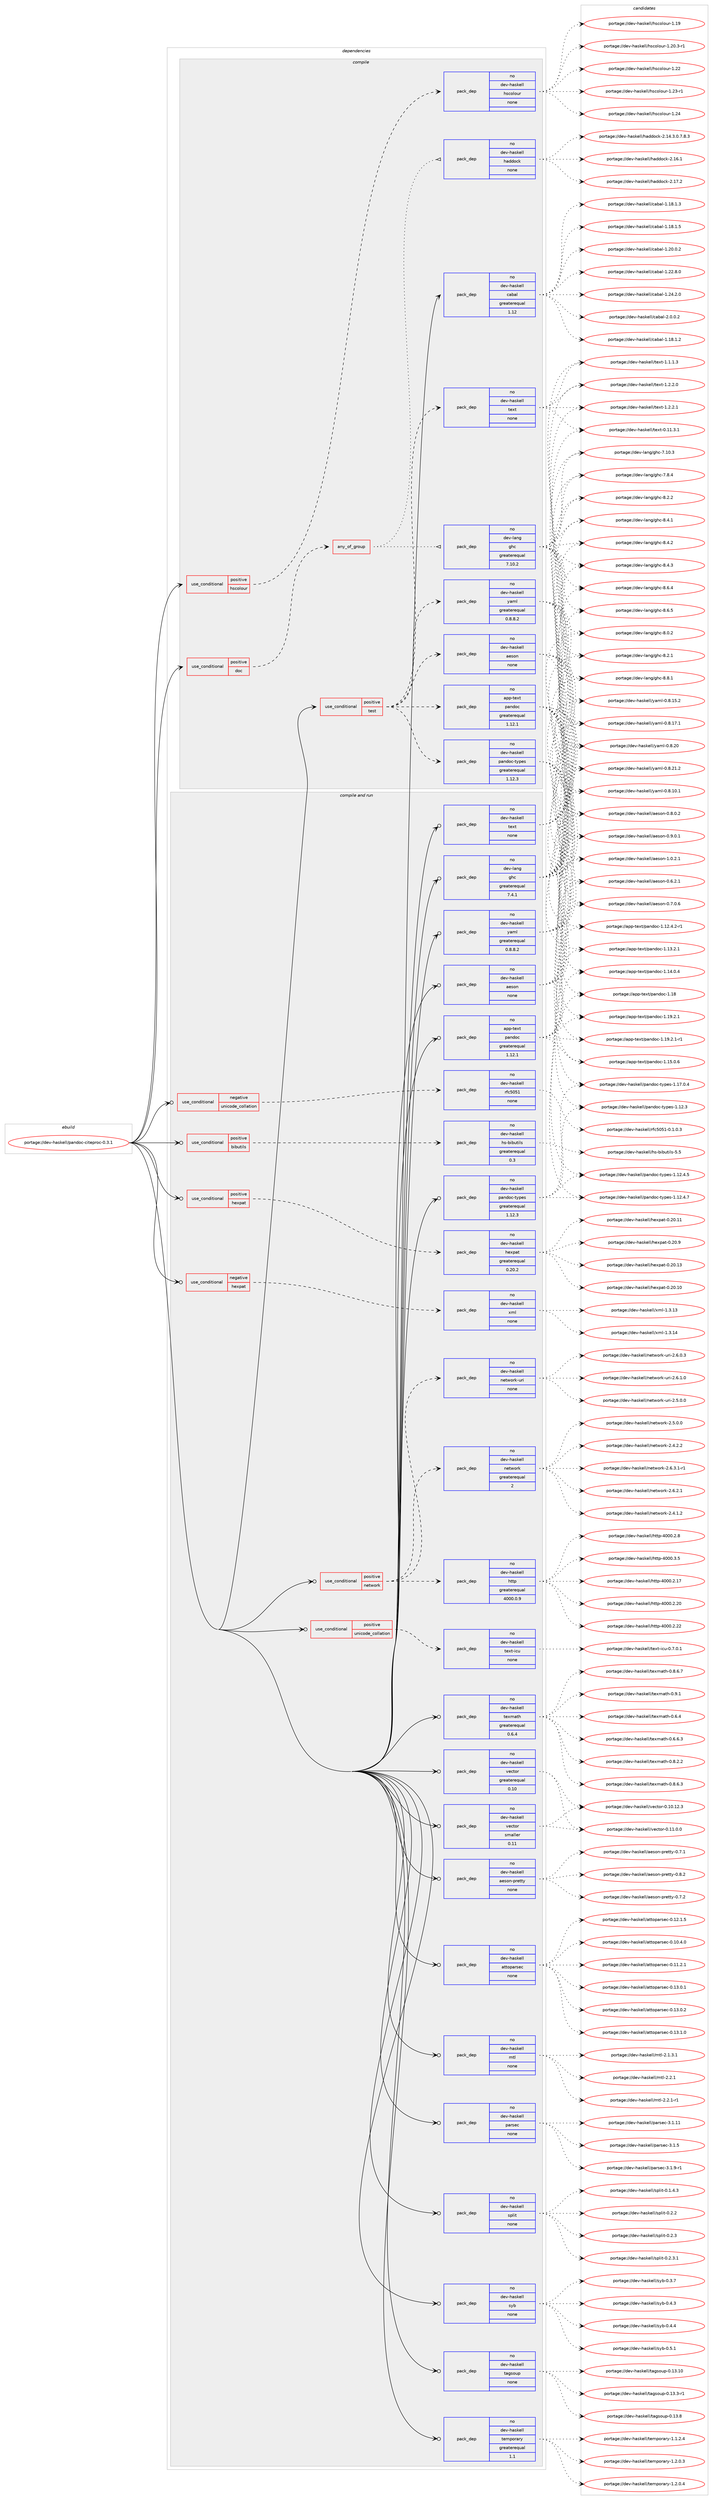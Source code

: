 digraph prolog {

# *************
# Graph options
# *************

newrank=true;
concentrate=true;
compound=true;
graph [rankdir=LR,fontname=Helvetica,fontsize=10,ranksep=1.5];#, ranksep=2.5, nodesep=0.2];
edge  [arrowhead=vee];
node  [fontname=Helvetica,fontsize=10];

# **********
# The ebuild
# **********

subgraph cluster_leftcol {
color=gray;
rank=same;
label=<<i>ebuild</i>>;
id [label="portage://dev-haskell/pandoc-citeproc-0.3.1", color=red, width=4, href="../dev-haskell/pandoc-citeproc-0.3.1.svg"];
}

# ****************
# The dependencies
# ****************

subgraph cluster_midcol {
color=gray;
label=<<i>dependencies</i>>;
subgraph cluster_compile {
fillcolor="#eeeeee";
style=filled;
label=<<i>compile</i>>;
subgraph cond16489 {
dependency76159 [label=<<TABLE BORDER="0" CELLBORDER="1" CELLSPACING="0" CELLPADDING="4"><TR><TD ROWSPAN="3" CELLPADDING="10">use_conditional</TD></TR><TR><TD>positive</TD></TR><TR><TD>doc</TD></TR></TABLE>>, shape=none, color=red];
subgraph any2130 {
dependency76160 [label=<<TABLE BORDER="0" CELLBORDER="1" CELLSPACING="0" CELLPADDING="4"><TR><TD CELLPADDING="10">any_of_group</TD></TR></TABLE>>, shape=none, color=red];subgraph pack57481 {
dependency76161 [label=<<TABLE BORDER="0" CELLBORDER="1" CELLSPACING="0" CELLPADDING="4" WIDTH="220"><TR><TD ROWSPAN="6" CELLPADDING="30">pack_dep</TD></TR><TR><TD WIDTH="110">no</TD></TR><TR><TD>dev-haskell</TD></TR><TR><TD>haddock</TD></TR><TR><TD>none</TD></TR><TR><TD></TD></TR></TABLE>>, shape=none, color=blue];
}
dependency76160:e -> dependency76161:w [weight=20,style="dotted",arrowhead="oinv"];
subgraph pack57482 {
dependency76162 [label=<<TABLE BORDER="0" CELLBORDER="1" CELLSPACING="0" CELLPADDING="4" WIDTH="220"><TR><TD ROWSPAN="6" CELLPADDING="30">pack_dep</TD></TR><TR><TD WIDTH="110">no</TD></TR><TR><TD>dev-lang</TD></TR><TR><TD>ghc</TD></TR><TR><TD>greaterequal</TD></TR><TR><TD>7.10.2</TD></TR></TABLE>>, shape=none, color=blue];
}
dependency76160:e -> dependency76162:w [weight=20,style="dotted",arrowhead="oinv"];
}
dependency76159:e -> dependency76160:w [weight=20,style="dashed",arrowhead="vee"];
}
id:e -> dependency76159:w [weight=20,style="solid",arrowhead="vee"];
subgraph cond16490 {
dependency76163 [label=<<TABLE BORDER="0" CELLBORDER="1" CELLSPACING="0" CELLPADDING="4"><TR><TD ROWSPAN="3" CELLPADDING="10">use_conditional</TD></TR><TR><TD>positive</TD></TR><TR><TD>hscolour</TD></TR></TABLE>>, shape=none, color=red];
subgraph pack57483 {
dependency76164 [label=<<TABLE BORDER="0" CELLBORDER="1" CELLSPACING="0" CELLPADDING="4" WIDTH="220"><TR><TD ROWSPAN="6" CELLPADDING="30">pack_dep</TD></TR><TR><TD WIDTH="110">no</TD></TR><TR><TD>dev-haskell</TD></TR><TR><TD>hscolour</TD></TR><TR><TD>none</TD></TR><TR><TD></TD></TR></TABLE>>, shape=none, color=blue];
}
dependency76163:e -> dependency76164:w [weight=20,style="dashed",arrowhead="vee"];
}
id:e -> dependency76163:w [weight=20,style="solid",arrowhead="vee"];
subgraph cond16491 {
dependency76165 [label=<<TABLE BORDER="0" CELLBORDER="1" CELLSPACING="0" CELLPADDING="4"><TR><TD ROWSPAN="3" CELLPADDING="10">use_conditional</TD></TR><TR><TD>positive</TD></TR><TR><TD>test</TD></TR></TABLE>>, shape=none, color=red];
subgraph pack57484 {
dependency76166 [label=<<TABLE BORDER="0" CELLBORDER="1" CELLSPACING="0" CELLPADDING="4" WIDTH="220"><TR><TD ROWSPAN="6" CELLPADDING="30">pack_dep</TD></TR><TR><TD WIDTH="110">no</TD></TR><TR><TD>app-text</TD></TR><TR><TD>pandoc</TD></TR><TR><TD>greaterequal</TD></TR><TR><TD>1.12.1</TD></TR></TABLE>>, shape=none, color=blue];
}
dependency76165:e -> dependency76166:w [weight=20,style="dashed",arrowhead="vee"];
subgraph pack57485 {
dependency76167 [label=<<TABLE BORDER="0" CELLBORDER="1" CELLSPACING="0" CELLPADDING="4" WIDTH="220"><TR><TD ROWSPAN="6" CELLPADDING="30">pack_dep</TD></TR><TR><TD WIDTH="110">no</TD></TR><TR><TD>dev-haskell</TD></TR><TR><TD>aeson</TD></TR><TR><TD>none</TD></TR><TR><TD></TD></TR></TABLE>>, shape=none, color=blue];
}
dependency76165:e -> dependency76167:w [weight=20,style="dashed",arrowhead="vee"];
subgraph pack57486 {
dependency76168 [label=<<TABLE BORDER="0" CELLBORDER="1" CELLSPACING="0" CELLPADDING="4" WIDTH="220"><TR><TD ROWSPAN="6" CELLPADDING="30">pack_dep</TD></TR><TR><TD WIDTH="110">no</TD></TR><TR><TD>dev-haskell</TD></TR><TR><TD>pandoc-types</TD></TR><TR><TD>greaterequal</TD></TR><TR><TD>1.12.3</TD></TR></TABLE>>, shape=none, color=blue];
}
dependency76165:e -> dependency76168:w [weight=20,style="dashed",arrowhead="vee"];
subgraph pack57487 {
dependency76169 [label=<<TABLE BORDER="0" CELLBORDER="1" CELLSPACING="0" CELLPADDING="4" WIDTH="220"><TR><TD ROWSPAN="6" CELLPADDING="30">pack_dep</TD></TR><TR><TD WIDTH="110">no</TD></TR><TR><TD>dev-haskell</TD></TR><TR><TD>text</TD></TR><TR><TD>none</TD></TR><TR><TD></TD></TR></TABLE>>, shape=none, color=blue];
}
dependency76165:e -> dependency76169:w [weight=20,style="dashed",arrowhead="vee"];
subgraph pack57488 {
dependency76170 [label=<<TABLE BORDER="0" CELLBORDER="1" CELLSPACING="0" CELLPADDING="4" WIDTH="220"><TR><TD ROWSPAN="6" CELLPADDING="30">pack_dep</TD></TR><TR><TD WIDTH="110">no</TD></TR><TR><TD>dev-haskell</TD></TR><TR><TD>yaml</TD></TR><TR><TD>greaterequal</TD></TR><TR><TD>0.8.8.2</TD></TR></TABLE>>, shape=none, color=blue];
}
dependency76165:e -> dependency76170:w [weight=20,style="dashed",arrowhead="vee"];
}
id:e -> dependency76165:w [weight=20,style="solid",arrowhead="vee"];
subgraph pack57489 {
dependency76171 [label=<<TABLE BORDER="0" CELLBORDER="1" CELLSPACING="0" CELLPADDING="4" WIDTH="220"><TR><TD ROWSPAN="6" CELLPADDING="30">pack_dep</TD></TR><TR><TD WIDTH="110">no</TD></TR><TR><TD>dev-haskell</TD></TR><TR><TD>cabal</TD></TR><TR><TD>greaterequal</TD></TR><TR><TD>1.12</TD></TR></TABLE>>, shape=none, color=blue];
}
id:e -> dependency76171:w [weight=20,style="solid",arrowhead="vee"];
}
subgraph cluster_compileandrun {
fillcolor="#eeeeee";
style=filled;
label=<<i>compile and run</i>>;
subgraph cond16492 {
dependency76172 [label=<<TABLE BORDER="0" CELLBORDER="1" CELLSPACING="0" CELLPADDING="4"><TR><TD ROWSPAN="3" CELLPADDING="10">use_conditional</TD></TR><TR><TD>negative</TD></TR><TR><TD>hexpat</TD></TR></TABLE>>, shape=none, color=red];
subgraph pack57490 {
dependency76173 [label=<<TABLE BORDER="0" CELLBORDER="1" CELLSPACING="0" CELLPADDING="4" WIDTH="220"><TR><TD ROWSPAN="6" CELLPADDING="30">pack_dep</TD></TR><TR><TD WIDTH="110">no</TD></TR><TR><TD>dev-haskell</TD></TR><TR><TD>xml</TD></TR><TR><TD>none</TD></TR><TR><TD></TD></TR></TABLE>>, shape=none, color=blue];
}
dependency76172:e -> dependency76173:w [weight=20,style="dashed",arrowhead="vee"];
}
id:e -> dependency76172:w [weight=20,style="solid",arrowhead="odotvee"];
subgraph cond16493 {
dependency76174 [label=<<TABLE BORDER="0" CELLBORDER="1" CELLSPACING="0" CELLPADDING="4"><TR><TD ROWSPAN="3" CELLPADDING="10">use_conditional</TD></TR><TR><TD>negative</TD></TR><TR><TD>unicode_collation</TD></TR></TABLE>>, shape=none, color=red];
subgraph pack57491 {
dependency76175 [label=<<TABLE BORDER="0" CELLBORDER="1" CELLSPACING="0" CELLPADDING="4" WIDTH="220"><TR><TD ROWSPAN="6" CELLPADDING="30">pack_dep</TD></TR><TR><TD WIDTH="110">no</TD></TR><TR><TD>dev-haskell</TD></TR><TR><TD>rfc5051</TD></TR><TR><TD>none</TD></TR><TR><TD></TD></TR></TABLE>>, shape=none, color=blue];
}
dependency76174:e -> dependency76175:w [weight=20,style="dashed",arrowhead="vee"];
}
id:e -> dependency76174:w [weight=20,style="solid",arrowhead="odotvee"];
subgraph cond16494 {
dependency76176 [label=<<TABLE BORDER="0" CELLBORDER="1" CELLSPACING="0" CELLPADDING="4"><TR><TD ROWSPAN="3" CELLPADDING="10">use_conditional</TD></TR><TR><TD>positive</TD></TR><TR><TD>bibutils</TD></TR></TABLE>>, shape=none, color=red];
subgraph pack57492 {
dependency76177 [label=<<TABLE BORDER="0" CELLBORDER="1" CELLSPACING="0" CELLPADDING="4" WIDTH="220"><TR><TD ROWSPAN="6" CELLPADDING="30">pack_dep</TD></TR><TR><TD WIDTH="110">no</TD></TR><TR><TD>dev-haskell</TD></TR><TR><TD>hs-bibutils</TD></TR><TR><TD>greaterequal</TD></TR><TR><TD>0.3</TD></TR></TABLE>>, shape=none, color=blue];
}
dependency76176:e -> dependency76177:w [weight=20,style="dashed",arrowhead="vee"];
}
id:e -> dependency76176:w [weight=20,style="solid",arrowhead="odotvee"];
subgraph cond16495 {
dependency76178 [label=<<TABLE BORDER="0" CELLBORDER="1" CELLSPACING="0" CELLPADDING="4"><TR><TD ROWSPAN="3" CELLPADDING="10">use_conditional</TD></TR><TR><TD>positive</TD></TR><TR><TD>hexpat</TD></TR></TABLE>>, shape=none, color=red];
subgraph pack57493 {
dependency76179 [label=<<TABLE BORDER="0" CELLBORDER="1" CELLSPACING="0" CELLPADDING="4" WIDTH="220"><TR><TD ROWSPAN="6" CELLPADDING="30">pack_dep</TD></TR><TR><TD WIDTH="110">no</TD></TR><TR><TD>dev-haskell</TD></TR><TR><TD>hexpat</TD></TR><TR><TD>greaterequal</TD></TR><TR><TD>0.20.2</TD></TR></TABLE>>, shape=none, color=blue];
}
dependency76178:e -> dependency76179:w [weight=20,style="dashed",arrowhead="vee"];
}
id:e -> dependency76178:w [weight=20,style="solid",arrowhead="odotvee"];
subgraph cond16496 {
dependency76180 [label=<<TABLE BORDER="0" CELLBORDER="1" CELLSPACING="0" CELLPADDING="4"><TR><TD ROWSPAN="3" CELLPADDING="10">use_conditional</TD></TR><TR><TD>positive</TD></TR><TR><TD>network</TD></TR></TABLE>>, shape=none, color=red];
subgraph pack57494 {
dependency76181 [label=<<TABLE BORDER="0" CELLBORDER="1" CELLSPACING="0" CELLPADDING="4" WIDTH="220"><TR><TD ROWSPAN="6" CELLPADDING="30">pack_dep</TD></TR><TR><TD WIDTH="110">no</TD></TR><TR><TD>dev-haskell</TD></TR><TR><TD>http</TD></TR><TR><TD>greaterequal</TD></TR><TR><TD>4000.0.9</TD></TR></TABLE>>, shape=none, color=blue];
}
dependency76180:e -> dependency76181:w [weight=20,style="dashed",arrowhead="vee"];
subgraph pack57495 {
dependency76182 [label=<<TABLE BORDER="0" CELLBORDER="1" CELLSPACING="0" CELLPADDING="4" WIDTH="220"><TR><TD ROWSPAN="6" CELLPADDING="30">pack_dep</TD></TR><TR><TD WIDTH="110">no</TD></TR><TR><TD>dev-haskell</TD></TR><TR><TD>network</TD></TR><TR><TD>greaterequal</TD></TR><TR><TD>2</TD></TR></TABLE>>, shape=none, color=blue];
}
dependency76180:e -> dependency76182:w [weight=20,style="dashed",arrowhead="vee"];
subgraph pack57496 {
dependency76183 [label=<<TABLE BORDER="0" CELLBORDER="1" CELLSPACING="0" CELLPADDING="4" WIDTH="220"><TR><TD ROWSPAN="6" CELLPADDING="30">pack_dep</TD></TR><TR><TD WIDTH="110">no</TD></TR><TR><TD>dev-haskell</TD></TR><TR><TD>network-uri</TD></TR><TR><TD>none</TD></TR><TR><TD></TD></TR></TABLE>>, shape=none, color=blue];
}
dependency76180:e -> dependency76183:w [weight=20,style="dashed",arrowhead="vee"];
}
id:e -> dependency76180:w [weight=20,style="solid",arrowhead="odotvee"];
subgraph cond16497 {
dependency76184 [label=<<TABLE BORDER="0" CELLBORDER="1" CELLSPACING="0" CELLPADDING="4"><TR><TD ROWSPAN="3" CELLPADDING="10">use_conditional</TD></TR><TR><TD>positive</TD></TR><TR><TD>unicode_collation</TD></TR></TABLE>>, shape=none, color=red];
subgraph pack57497 {
dependency76185 [label=<<TABLE BORDER="0" CELLBORDER="1" CELLSPACING="0" CELLPADDING="4" WIDTH="220"><TR><TD ROWSPAN="6" CELLPADDING="30">pack_dep</TD></TR><TR><TD WIDTH="110">no</TD></TR><TR><TD>dev-haskell</TD></TR><TR><TD>text-icu</TD></TR><TR><TD>none</TD></TR><TR><TD></TD></TR></TABLE>>, shape=none, color=blue];
}
dependency76184:e -> dependency76185:w [weight=20,style="dashed",arrowhead="vee"];
}
id:e -> dependency76184:w [weight=20,style="solid",arrowhead="odotvee"];
subgraph pack57498 {
dependency76186 [label=<<TABLE BORDER="0" CELLBORDER="1" CELLSPACING="0" CELLPADDING="4" WIDTH="220"><TR><TD ROWSPAN="6" CELLPADDING="30">pack_dep</TD></TR><TR><TD WIDTH="110">no</TD></TR><TR><TD>app-text</TD></TR><TR><TD>pandoc</TD></TR><TR><TD>greaterequal</TD></TR><TR><TD>1.12.1</TD></TR></TABLE>>, shape=none, color=blue];
}
id:e -> dependency76186:w [weight=20,style="solid",arrowhead="odotvee"];
subgraph pack57499 {
dependency76187 [label=<<TABLE BORDER="0" CELLBORDER="1" CELLSPACING="0" CELLPADDING="4" WIDTH="220"><TR><TD ROWSPAN="6" CELLPADDING="30">pack_dep</TD></TR><TR><TD WIDTH="110">no</TD></TR><TR><TD>dev-haskell</TD></TR><TR><TD>aeson</TD></TR><TR><TD>none</TD></TR><TR><TD></TD></TR></TABLE>>, shape=none, color=blue];
}
id:e -> dependency76187:w [weight=20,style="solid",arrowhead="odotvee"];
subgraph pack57500 {
dependency76188 [label=<<TABLE BORDER="0" CELLBORDER="1" CELLSPACING="0" CELLPADDING="4" WIDTH="220"><TR><TD ROWSPAN="6" CELLPADDING="30">pack_dep</TD></TR><TR><TD WIDTH="110">no</TD></TR><TR><TD>dev-haskell</TD></TR><TR><TD>aeson-pretty</TD></TR><TR><TD>none</TD></TR><TR><TD></TD></TR></TABLE>>, shape=none, color=blue];
}
id:e -> dependency76188:w [weight=20,style="solid",arrowhead="odotvee"];
subgraph pack57501 {
dependency76189 [label=<<TABLE BORDER="0" CELLBORDER="1" CELLSPACING="0" CELLPADDING="4" WIDTH="220"><TR><TD ROWSPAN="6" CELLPADDING="30">pack_dep</TD></TR><TR><TD WIDTH="110">no</TD></TR><TR><TD>dev-haskell</TD></TR><TR><TD>attoparsec</TD></TR><TR><TD>none</TD></TR><TR><TD></TD></TR></TABLE>>, shape=none, color=blue];
}
id:e -> dependency76189:w [weight=20,style="solid",arrowhead="odotvee"];
subgraph pack57502 {
dependency76190 [label=<<TABLE BORDER="0" CELLBORDER="1" CELLSPACING="0" CELLPADDING="4" WIDTH="220"><TR><TD ROWSPAN="6" CELLPADDING="30">pack_dep</TD></TR><TR><TD WIDTH="110">no</TD></TR><TR><TD>dev-haskell</TD></TR><TR><TD>mtl</TD></TR><TR><TD>none</TD></TR><TR><TD></TD></TR></TABLE>>, shape=none, color=blue];
}
id:e -> dependency76190:w [weight=20,style="solid",arrowhead="odotvee"];
subgraph pack57503 {
dependency76191 [label=<<TABLE BORDER="0" CELLBORDER="1" CELLSPACING="0" CELLPADDING="4" WIDTH="220"><TR><TD ROWSPAN="6" CELLPADDING="30">pack_dep</TD></TR><TR><TD WIDTH="110">no</TD></TR><TR><TD>dev-haskell</TD></TR><TR><TD>pandoc-types</TD></TR><TR><TD>greaterequal</TD></TR><TR><TD>1.12.3</TD></TR></TABLE>>, shape=none, color=blue];
}
id:e -> dependency76191:w [weight=20,style="solid",arrowhead="odotvee"];
subgraph pack57504 {
dependency76192 [label=<<TABLE BORDER="0" CELLBORDER="1" CELLSPACING="0" CELLPADDING="4" WIDTH="220"><TR><TD ROWSPAN="6" CELLPADDING="30">pack_dep</TD></TR><TR><TD WIDTH="110">no</TD></TR><TR><TD>dev-haskell</TD></TR><TR><TD>parsec</TD></TR><TR><TD>none</TD></TR><TR><TD></TD></TR></TABLE>>, shape=none, color=blue];
}
id:e -> dependency76192:w [weight=20,style="solid",arrowhead="odotvee"];
subgraph pack57505 {
dependency76193 [label=<<TABLE BORDER="0" CELLBORDER="1" CELLSPACING="0" CELLPADDING="4" WIDTH="220"><TR><TD ROWSPAN="6" CELLPADDING="30">pack_dep</TD></TR><TR><TD WIDTH="110">no</TD></TR><TR><TD>dev-haskell</TD></TR><TR><TD>split</TD></TR><TR><TD>none</TD></TR><TR><TD></TD></TR></TABLE>>, shape=none, color=blue];
}
id:e -> dependency76193:w [weight=20,style="solid",arrowhead="odotvee"];
subgraph pack57506 {
dependency76194 [label=<<TABLE BORDER="0" CELLBORDER="1" CELLSPACING="0" CELLPADDING="4" WIDTH="220"><TR><TD ROWSPAN="6" CELLPADDING="30">pack_dep</TD></TR><TR><TD WIDTH="110">no</TD></TR><TR><TD>dev-haskell</TD></TR><TR><TD>syb</TD></TR><TR><TD>none</TD></TR><TR><TD></TD></TR></TABLE>>, shape=none, color=blue];
}
id:e -> dependency76194:w [weight=20,style="solid",arrowhead="odotvee"];
subgraph pack57507 {
dependency76195 [label=<<TABLE BORDER="0" CELLBORDER="1" CELLSPACING="0" CELLPADDING="4" WIDTH="220"><TR><TD ROWSPAN="6" CELLPADDING="30">pack_dep</TD></TR><TR><TD WIDTH="110">no</TD></TR><TR><TD>dev-haskell</TD></TR><TR><TD>tagsoup</TD></TR><TR><TD>none</TD></TR><TR><TD></TD></TR></TABLE>>, shape=none, color=blue];
}
id:e -> dependency76195:w [weight=20,style="solid",arrowhead="odotvee"];
subgraph pack57508 {
dependency76196 [label=<<TABLE BORDER="0" CELLBORDER="1" CELLSPACING="0" CELLPADDING="4" WIDTH="220"><TR><TD ROWSPAN="6" CELLPADDING="30">pack_dep</TD></TR><TR><TD WIDTH="110">no</TD></TR><TR><TD>dev-haskell</TD></TR><TR><TD>temporary</TD></TR><TR><TD>greaterequal</TD></TR><TR><TD>1.1</TD></TR></TABLE>>, shape=none, color=blue];
}
id:e -> dependency76196:w [weight=20,style="solid",arrowhead="odotvee"];
subgraph pack57509 {
dependency76197 [label=<<TABLE BORDER="0" CELLBORDER="1" CELLSPACING="0" CELLPADDING="4" WIDTH="220"><TR><TD ROWSPAN="6" CELLPADDING="30">pack_dep</TD></TR><TR><TD WIDTH="110">no</TD></TR><TR><TD>dev-haskell</TD></TR><TR><TD>texmath</TD></TR><TR><TD>greaterequal</TD></TR><TR><TD>0.6.4</TD></TR></TABLE>>, shape=none, color=blue];
}
id:e -> dependency76197:w [weight=20,style="solid",arrowhead="odotvee"];
subgraph pack57510 {
dependency76198 [label=<<TABLE BORDER="0" CELLBORDER="1" CELLSPACING="0" CELLPADDING="4" WIDTH="220"><TR><TD ROWSPAN="6" CELLPADDING="30">pack_dep</TD></TR><TR><TD WIDTH="110">no</TD></TR><TR><TD>dev-haskell</TD></TR><TR><TD>text</TD></TR><TR><TD>none</TD></TR><TR><TD></TD></TR></TABLE>>, shape=none, color=blue];
}
id:e -> dependency76198:w [weight=20,style="solid",arrowhead="odotvee"];
subgraph pack57511 {
dependency76199 [label=<<TABLE BORDER="0" CELLBORDER="1" CELLSPACING="0" CELLPADDING="4" WIDTH="220"><TR><TD ROWSPAN="6" CELLPADDING="30">pack_dep</TD></TR><TR><TD WIDTH="110">no</TD></TR><TR><TD>dev-haskell</TD></TR><TR><TD>vector</TD></TR><TR><TD>greaterequal</TD></TR><TR><TD>0.10</TD></TR></TABLE>>, shape=none, color=blue];
}
id:e -> dependency76199:w [weight=20,style="solid",arrowhead="odotvee"];
subgraph pack57512 {
dependency76200 [label=<<TABLE BORDER="0" CELLBORDER="1" CELLSPACING="0" CELLPADDING="4" WIDTH="220"><TR><TD ROWSPAN="6" CELLPADDING="30">pack_dep</TD></TR><TR><TD WIDTH="110">no</TD></TR><TR><TD>dev-haskell</TD></TR><TR><TD>vector</TD></TR><TR><TD>smaller</TD></TR><TR><TD>0.11</TD></TR></TABLE>>, shape=none, color=blue];
}
id:e -> dependency76200:w [weight=20,style="solid",arrowhead="odotvee"];
subgraph pack57513 {
dependency76201 [label=<<TABLE BORDER="0" CELLBORDER="1" CELLSPACING="0" CELLPADDING="4" WIDTH="220"><TR><TD ROWSPAN="6" CELLPADDING="30">pack_dep</TD></TR><TR><TD WIDTH="110">no</TD></TR><TR><TD>dev-haskell</TD></TR><TR><TD>yaml</TD></TR><TR><TD>greaterequal</TD></TR><TR><TD>0.8.8.2</TD></TR></TABLE>>, shape=none, color=blue];
}
id:e -> dependency76201:w [weight=20,style="solid",arrowhead="odotvee"];
subgraph pack57514 {
dependency76202 [label=<<TABLE BORDER="0" CELLBORDER="1" CELLSPACING="0" CELLPADDING="4" WIDTH="220"><TR><TD ROWSPAN="6" CELLPADDING="30">pack_dep</TD></TR><TR><TD WIDTH="110">no</TD></TR><TR><TD>dev-lang</TD></TR><TR><TD>ghc</TD></TR><TR><TD>greaterequal</TD></TR><TR><TD>7.4.1</TD></TR></TABLE>>, shape=none, color=blue];
}
id:e -> dependency76202:w [weight=20,style="solid",arrowhead="odotvee"];
}
subgraph cluster_run {
fillcolor="#eeeeee";
style=filled;
label=<<i>run</i>>;
}
}

# **************
# The candidates
# **************

subgraph cluster_choices {
rank=same;
color=gray;
label=<<i>candidates</i>>;

subgraph choice57481 {
color=black;
nodesep=1;
choiceportage1001011184510497115107101108108471049710010011199107455046495246514648465546564651 [label="portage://dev-haskell/haddock-2.14.3.0.7.8.3", color=red, width=4,href="../dev-haskell/haddock-2.14.3.0.7.8.3.svg"];
choiceportage100101118451049711510710110810847104971001001119910745504649544649 [label="portage://dev-haskell/haddock-2.16.1", color=red, width=4,href="../dev-haskell/haddock-2.16.1.svg"];
choiceportage100101118451049711510710110810847104971001001119910745504649554650 [label="portage://dev-haskell/haddock-2.17.2", color=red, width=4,href="../dev-haskell/haddock-2.17.2.svg"];
dependency76161:e -> choiceportage1001011184510497115107101108108471049710010011199107455046495246514648465546564651:w [style=dotted,weight="100"];
dependency76161:e -> choiceportage100101118451049711510710110810847104971001001119910745504649544649:w [style=dotted,weight="100"];
dependency76161:e -> choiceportage100101118451049711510710110810847104971001001119910745504649554650:w [style=dotted,weight="100"];
}
subgraph choice57482 {
color=black;
nodesep=1;
choiceportage1001011184510897110103471031049945554649484651 [label="portage://dev-lang/ghc-7.10.3", color=red, width=4,href="../dev-lang/ghc-7.10.3.svg"];
choiceportage10010111845108971101034710310499455546564652 [label="portage://dev-lang/ghc-7.8.4", color=red, width=4,href="../dev-lang/ghc-7.8.4.svg"];
choiceportage10010111845108971101034710310499455646484650 [label="portage://dev-lang/ghc-8.0.2", color=red, width=4,href="../dev-lang/ghc-8.0.2.svg"];
choiceportage10010111845108971101034710310499455646504649 [label="portage://dev-lang/ghc-8.2.1", color=red, width=4,href="../dev-lang/ghc-8.2.1.svg"];
choiceportage10010111845108971101034710310499455646504650 [label="portage://dev-lang/ghc-8.2.2", color=red, width=4,href="../dev-lang/ghc-8.2.2.svg"];
choiceportage10010111845108971101034710310499455646524649 [label="portage://dev-lang/ghc-8.4.1", color=red, width=4,href="../dev-lang/ghc-8.4.1.svg"];
choiceportage10010111845108971101034710310499455646524650 [label="portage://dev-lang/ghc-8.4.2", color=red, width=4,href="../dev-lang/ghc-8.4.2.svg"];
choiceportage10010111845108971101034710310499455646524651 [label="portage://dev-lang/ghc-8.4.3", color=red, width=4,href="../dev-lang/ghc-8.4.3.svg"];
choiceportage10010111845108971101034710310499455646544652 [label="portage://dev-lang/ghc-8.6.4", color=red, width=4,href="../dev-lang/ghc-8.6.4.svg"];
choiceportage10010111845108971101034710310499455646544653 [label="portage://dev-lang/ghc-8.6.5", color=red, width=4,href="../dev-lang/ghc-8.6.5.svg"];
choiceportage10010111845108971101034710310499455646564649 [label="portage://dev-lang/ghc-8.8.1", color=red, width=4,href="../dev-lang/ghc-8.8.1.svg"];
dependency76162:e -> choiceportage1001011184510897110103471031049945554649484651:w [style=dotted,weight="100"];
dependency76162:e -> choiceportage10010111845108971101034710310499455546564652:w [style=dotted,weight="100"];
dependency76162:e -> choiceportage10010111845108971101034710310499455646484650:w [style=dotted,weight="100"];
dependency76162:e -> choiceportage10010111845108971101034710310499455646504649:w [style=dotted,weight="100"];
dependency76162:e -> choiceportage10010111845108971101034710310499455646504650:w [style=dotted,weight="100"];
dependency76162:e -> choiceportage10010111845108971101034710310499455646524649:w [style=dotted,weight="100"];
dependency76162:e -> choiceportage10010111845108971101034710310499455646524650:w [style=dotted,weight="100"];
dependency76162:e -> choiceportage10010111845108971101034710310499455646524651:w [style=dotted,weight="100"];
dependency76162:e -> choiceportage10010111845108971101034710310499455646544652:w [style=dotted,weight="100"];
dependency76162:e -> choiceportage10010111845108971101034710310499455646544653:w [style=dotted,weight="100"];
dependency76162:e -> choiceportage10010111845108971101034710310499455646564649:w [style=dotted,weight="100"];
}
subgraph choice57483 {
color=black;
nodesep=1;
choiceportage100101118451049711510710110810847104115991111081111171144549464957 [label="portage://dev-haskell/hscolour-1.19", color=red, width=4,href="../dev-haskell/hscolour-1.19.svg"];
choiceportage10010111845104971151071011081084710411599111108111117114454946504846514511449 [label="portage://dev-haskell/hscolour-1.20.3-r1", color=red, width=4,href="../dev-haskell/hscolour-1.20.3-r1.svg"];
choiceportage100101118451049711510710110810847104115991111081111171144549465050 [label="portage://dev-haskell/hscolour-1.22", color=red, width=4,href="../dev-haskell/hscolour-1.22.svg"];
choiceportage1001011184510497115107101108108471041159911110811111711445494650514511449 [label="portage://dev-haskell/hscolour-1.23-r1", color=red, width=4,href="../dev-haskell/hscolour-1.23-r1.svg"];
choiceportage100101118451049711510710110810847104115991111081111171144549465052 [label="portage://dev-haskell/hscolour-1.24", color=red, width=4,href="../dev-haskell/hscolour-1.24.svg"];
dependency76164:e -> choiceportage100101118451049711510710110810847104115991111081111171144549464957:w [style=dotted,weight="100"];
dependency76164:e -> choiceportage10010111845104971151071011081084710411599111108111117114454946504846514511449:w [style=dotted,weight="100"];
dependency76164:e -> choiceportage100101118451049711510710110810847104115991111081111171144549465050:w [style=dotted,weight="100"];
dependency76164:e -> choiceportage1001011184510497115107101108108471041159911110811111711445494650514511449:w [style=dotted,weight="100"];
dependency76164:e -> choiceportage100101118451049711510710110810847104115991111081111171144549465052:w [style=dotted,weight="100"];
}
subgraph choice57484 {
color=black;
nodesep=1;
choiceportage97112112451161011201164711297110100111994549464950465246504511449 [label="portage://app-text/pandoc-1.12.4.2-r1", color=red, width=4,href="../app-text/pandoc-1.12.4.2-r1.svg"];
choiceportage9711211245116101120116471129711010011199454946495146504649 [label="portage://app-text/pandoc-1.13.2.1", color=red, width=4,href="../app-text/pandoc-1.13.2.1.svg"];
choiceportage9711211245116101120116471129711010011199454946495246484652 [label="portage://app-text/pandoc-1.14.0.4", color=red, width=4,href="../app-text/pandoc-1.14.0.4.svg"];
choiceportage9711211245116101120116471129711010011199454946495346484654 [label="portage://app-text/pandoc-1.15.0.6", color=red, width=4,href="../app-text/pandoc-1.15.0.6.svg"];
choiceportage97112112451161011201164711297110100111994549464956 [label="portage://app-text/pandoc-1.18", color=red, width=4,href="../app-text/pandoc-1.18.svg"];
choiceportage9711211245116101120116471129711010011199454946495746504649 [label="portage://app-text/pandoc-1.19.2.1", color=red, width=4,href="../app-text/pandoc-1.19.2.1.svg"];
choiceportage97112112451161011201164711297110100111994549464957465046494511449 [label="portage://app-text/pandoc-1.19.2.1-r1", color=red, width=4,href="../app-text/pandoc-1.19.2.1-r1.svg"];
dependency76166:e -> choiceportage97112112451161011201164711297110100111994549464950465246504511449:w [style=dotted,weight="100"];
dependency76166:e -> choiceportage9711211245116101120116471129711010011199454946495146504649:w [style=dotted,weight="100"];
dependency76166:e -> choiceportage9711211245116101120116471129711010011199454946495246484652:w [style=dotted,weight="100"];
dependency76166:e -> choiceportage9711211245116101120116471129711010011199454946495346484654:w [style=dotted,weight="100"];
dependency76166:e -> choiceportage97112112451161011201164711297110100111994549464956:w [style=dotted,weight="100"];
dependency76166:e -> choiceportage9711211245116101120116471129711010011199454946495746504649:w [style=dotted,weight="100"];
dependency76166:e -> choiceportage97112112451161011201164711297110100111994549464957465046494511449:w [style=dotted,weight="100"];
}
subgraph choice57485 {
color=black;
nodesep=1;
choiceportage100101118451049711510710110810847971011151111104548465446504649 [label="portage://dev-haskell/aeson-0.6.2.1", color=red, width=4,href="../dev-haskell/aeson-0.6.2.1.svg"];
choiceportage100101118451049711510710110810847971011151111104548465546484654 [label="portage://dev-haskell/aeson-0.7.0.6", color=red, width=4,href="../dev-haskell/aeson-0.7.0.6.svg"];
choiceportage100101118451049711510710110810847971011151111104548465646484650 [label="portage://dev-haskell/aeson-0.8.0.2", color=red, width=4,href="../dev-haskell/aeson-0.8.0.2.svg"];
choiceportage100101118451049711510710110810847971011151111104548465746484649 [label="portage://dev-haskell/aeson-0.9.0.1", color=red, width=4,href="../dev-haskell/aeson-0.9.0.1.svg"];
choiceportage100101118451049711510710110810847971011151111104549464846504649 [label="portage://dev-haskell/aeson-1.0.2.1", color=red, width=4,href="../dev-haskell/aeson-1.0.2.1.svg"];
dependency76167:e -> choiceportage100101118451049711510710110810847971011151111104548465446504649:w [style=dotted,weight="100"];
dependency76167:e -> choiceportage100101118451049711510710110810847971011151111104548465546484654:w [style=dotted,weight="100"];
dependency76167:e -> choiceportage100101118451049711510710110810847971011151111104548465646484650:w [style=dotted,weight="100"];
dependency76167:e -> choiceportage100101118451049711510710110810847971011151111104548465746484649:w [style=dotted,weight="100"];
dependency76167:e -> choiceportage100101118451049711510710110810847971011151111104549464846504649:w [style=dotted,weight="100"];
}
subgraph choice57486 {
color=black;
nodesep=1;
choiceportage10010111845104971151071011081084711297110100111994511612111210111545494649504651 [label="portage://dev-haskell/pandoc-types-1.12.3", color=red, width=4,href="../dev-haskell/pandoc-types-1.12.3.svg"];
choiceportage100101118451049711510710110810847112971101001119945116121112101115454946495046524653 [label="portage://dev-haskell/pandoc-types-1.12.4.5", color=red, width=4,href="../dev-haskell/pandoc-types-1.12.4.5.svg"];
choiceportage100101118451049711510710110810847112971101001119945116121112101115454946495046524655 [label="portage://dev-haskell/pandoc-types-1.12.4.7", color=red, width=4,href="../dev-haskell/pandoc-types-1.12.4.7.svg"];
choiceportage100101118451049711510710110810847112971101001119945116121112101115454946495546484652 [label="portage://dev-haskell/pandoc-types-1.17.0.4", color=red, width=4,href="../dev-haskell/pandoc-types-1.17.0.4.svg"];
dependency76168:e -> choiceportage10010111845104971151071011081084711297110100111994511612111210111545494649504651:w [style=dotted,weight="100"];
dependency76168:e -> choiceportage100101118451049711510710110810847112971101001119945116121112101115454946495046524653:w [style=dotted,weight="100"];
dependency76168:e -> choiceportage100101118451049711510710110810847112971101001119945116121112101115454946495046524655:w [style=dotted,weight="100"];
dependency76168:e -> choiceportage100101118451049711510710110810847112971101001119945116121112101115454946495546484652:w [style=dotted,weight="100"];
}
subgraph choice57487 {
color=black;
nodesep=1;
choiceportage100101118451049711510710110810847116101120116454846494946514649 [label="portage://dev-haskell/text-0.11.3.1", color=red, width=4,href="../dev-haskell/text-0.11.3.1.svg"];
choiceportage1001011184510497115107101108108471161011201164549464946494651 [label="portage://dev-haskell/text-1.1.1.3", color=red, width=4,href="../dev-haskell/text-1.1.1.3.svg"];
choiceportage1001011184510497115107101108108471161011201164549465046504648 [label="portage://dev-haskell/text-1.2.2.0", color=red, width=4,href="../dev-haskell/text-1.2.2.0.svg"];
choiceportage1001011184510497115107101108108471161011201164549465046504649 [label="portage://dev-haskell/text-1.2.2.1", color=red, width=4,href="../dev-haskell/text-1.2.2.1.svg"];
dependency76169:e -> choiceportage100101118451049711510710110810847116101120116454846494946514649:w [style=dotted,weight="100"];
dependency76169:e -> choiceportage1001011184510497115107101108108471161011201164549464946494651:w [style=dotted,weight="100"];
dependency76169:e -> choiceportage1001011184510497115107101108108471161011201164549465046504648:w [style=dotted,weight="100"];
dependency76169:e -> choiceportage1001011184510497115107101108108471161011201164549465046504649:w [style=dotted,weight="100"];
}
subgraph choice57488 {
color=black;
nodesep=1;
choiceportage10010111845104971151071011081084712197109108454846564649484649 [label="portage://dev-haskell/yaml-0.8.10.1", color=red, width=4,href="../dev-haskell/yaml-0.8.10.1.svg"];
choiceportage10010111845104971151071011081084712197109108454846564649534650 [label="portage://dev-haskell/yaml-0.8.15.2", color=red, width=4,href="../dev-haskell/yaml-0.8.15.2.svg"];
choiceportage10010111845104971151071011081084712197109108454846564649554649 [label="portage://dev-haskell/yaml-0.8.17.1", color=red, width=4,href="../dev-haskell/yaml-0.8.17.1.svg"];
choiceportage1001011184510497115107101108108471219710910845484656465048 [label="portage://dev-haskell/yaml-0.8.20", color=red, width=4,href="../dev-haskell/yaml-0.8.20.svg"];
choiceportage10010111845104971151071011081084712197109108454846564650494650 [label="portage://dev-haskell/yaml-0.8.21.2", color=red, width=4,href="../dev-haskell/yaml-0.8.21.2.svg"];
dependency76170:e -> choiceportage10010111845104971151071011081084712197109108454846564649484649:w [style=dotted,weight="100"];
dependency76170:e -> choiceportage10010111845104971151071011081084712197109108454846564649534650:w [style=dotted,weight="100"];
dependency76170:e -> choiceportage10010111845104971151071011081084712197109108454846564649554649:w [style=dotted,weight="100"];
dependency76170:e -> choiceportage1001011184510497115107101108108471219710910845484656465048:w [style=dotted,weight="100"];
dependency76170:e -> choiceportage10010111845104971151071011081084712197109108454846564650494650:w [style=dotted,weight="100"];
}
subgraph choice57489 {
color=black;
nodesep=1;
choiceportage10010111845104971151071011081084799979897108454946495646494650 [label="portage://dev-haskell/cabal-1.18.1.2", color=red, width=4,href="../dev-haskell/cabal-1.18.1.2.svg"];
choiceportage10010111845104971151071011081084799979897108454946495646494651 [label="portage://dev-haskell/cabal-1.18.1.3", color=red, width=4,href="../dev-haskell/cabal-1.18.1.3.svg"];
choiceportage10010111845104971151071011081084799979897108454946495646494653 [label="portage://dev-haskell/cabal-1.18.1.5", color=red, width=4,href="../dev-haskell/cabal-1.18.1.5.svg"];
choiceportage10010111845104971151071011081084799979897108454946504846484650 [label="portage://dev-haskell/cabal-1.20.0.2", color=red, width=4,href="../dev-haskell/cabal-1.20.0.2.svg"];
choiceportage10010111845104971151071011081084799979897108454946505046564648 [label="portage://dev-haskell/cabal-1.22.8.0", color=red, width=4,href="../dev-haskell/cabal-1.22.8.0.svg"];
choiceportage10010111845104971151071011081084799979897108454946505246504648 [label="portage://dev-haskell/cabal-1.24.2.0", color=red, width=4,href="../dev-haskell/cabal-1.24.2.0.svg"];
choiceportage100101118451049711510710110810847999798971084550464846484650 [label="portage://dev-haskell/cabal-2.0.0.2", color=red, width=4,href="../dev-haskell/cabal-2.0.0.2.svg"];
dependency76171:e -> choiceportage10010111845104971151071011081084799979897108454946495646494650:w [style=dotted,weight="100"];
dependency76171:e -> choiceportage10010111845104971151071011081084799979897108454946495646494651:w [style=dotted,weight="100"];
dependency76171:e -> choiceportage10010111845104971151071011081084799979897108454946495646494653:w [style=dotted,weight="100"];
dependency76171:e -> choiceportage10010111845104971151071011081084799979897108454946504846484650:w [style=dotted,weight="100"];
dependency76171:e -> choiceportage10010111845104971151071011081084799979897108454946505046564648:w [style=dotted,weight="100"];
dependency76171:e -> choiceportage10010111845104971151071011081084799979897108454946505246504648:w [style=dotted,weight="100"];
dependency76171:e -> choiceportage100101118451049711510710110810847999798971084550464846484650:w [style=dotted,weight="100"];
}
subgraph choice57490 {
color=black;
nodesep=1;
choiceportage10010111845104971151071011081084712010910845494651464951 [label="portage://dev-haskell/xml-1.3.13", color=red, width=4,href="../dev-haskell/xml-1.3.13.svg"];
choiceportage10010111845104971151071011081084712010910845494651464952 [label="portage://dev-haskell/xml-1.3.14", color=red, width=4,href="../dev-haskell/xml-1.3.14.svg"];
dependency76173:e -> choiceportage10010111845104971151071011081084712010910845494651464951:w [style=dotted,weight="100"];
dependency76173:e -> choiceportage10010111845104971151071011081084712010910845494651464952:w [style=dotted,weight="100"];
}
subgraph choice57491 {
color=black;
nodesep=1;
choiceportage10010111845104971151071011081084711410299534853494548464946484651 [label="portage://dev-haskell/rfc5051-0.1.0.3", color=red, width=4,href="../dev-haskell/rfc5051-0.1.0.3.svg"];
dependency76175:e -> choiceportage10010111845104971151071011081084711410299534853494548464946484651:w [style=dotted,weight="100"];
}
subgraph choice57492 {
color=black;
nodesep=1;
choiceportage10010111845104971151071011081084710411545981059811711610510811545534653 [label="portage://dev-haskell/hs-bibutils-5.5", color=red, width=4,href="../dev-haskell/hs-bibutils-5.5.svg"];
dependency76177:e -> choiceportage10010111845104971151071011081084710411545981059811711610510811545534653:w [style=dotted,weight="100"];
}
subgraph choice57493 {
color=black;
nodesep=1;
choiceportage100101118451049711510710110810847104101120112971164548465048464948 [label="portage://dev-haskell/hexpat-0.20.10", color=red, width=4,href="../dev-haskell/hexpat-0.20.10.svg"];
choiceportage100101118451049711510710110810847104101120112971164548465048464949 [label="portage://dev-haskell/hexpat-0.20.11", color=red, width=4,href="../dev-haskell/hexpat-0.20.11.svg"];
choiceportage100101118451049711510710110810847104101120112971164548465048464951 [label="portage://dev-haskell/hexpat-0.20.13", color=red, width=4,href="../dev-haskell/hexpat-0.20.13.svg"];
choiceportage1001011184510497115107101108108471041011201129711645484650484657 [label="portage://dev-haskell/hexpat-0.20.9", color=red, width=4,href="../dev-haskell/hexpat-0.20.9.svg"];
dependency76179:e -> choiceportage100101118451049711510710110810847104101120112971164548465048464948:w [style=dotted,weight="100"];
dependency76179:e -> choiceportage100101118451049711510710110810847104101120112971164548465048464949:w [style=dotted,weight="100"];
dependency76179:e -> choiceportage100101118451049711510710110810847104101120112971164548465048464951:w [style=dotted,weight="100"];
dependency76179:e -> choiceportage1001011184510497115107101108108471041011201129711645484650484657:w [style=dotted,weight="100"];
}
subgraph choice57494 {
color=black;
nodesep=1;
choiceportage10010111845104971151071011081084710411611611245524848484650464955 [label="portage://dev-haskell/http-4000.2.17", color=red, width=4,href="../dev-haskell/http-4000.2.17.svg"];
choiceportage10010111845104971151071011081084710411611611245524848484650465048 [label="portage://dev-haskell/http-4000.2.20", color=red, width=4,href="../dev-haskell/http-4000.2.20.svg"];
choiceportage10010111845104971151071011081084710411611611245524848484650465050 [label="portage://dev-haskell/http-4000.2.22", color=red, width=4,href="../dev-haskell/http-4000.2.22.svg"];
choiceportage100101118451049711510710110810847104116116112455248484846504656 [label="portage://dev-haskell/http-4000.2.8", color=red, width=4,href="../dev-haskell/http-4000.2.8.svg"];
choiceportage100101118451049711510710110810847104116116112455248484846514653 [label="portage://dev-haskell/http-4000.3.5", color=red, width=4,href="../dev-haskell/http-4000.3.5.svg"];
dependency76181:e -> choiceportage10010111845104971151071011081084710411611611245524848484650464955:w [style=dotted,weight="100"];
dependency76181:e -> choiceportage10010111845104971151071011081084710411611611245524848484650465048:w [style=dotted,weight="100"];
dependency76181:e -> choiceportage10010111845104971151071011081084710411611611245524848484650465050:w [style=dotted,weight="100"];
dependency76181:e -> choiceportage100101118451049711510710110810847104116116112455248484846504656:w [style=dotted,weight="100"];
dependency76181:e -> choiceportage100101118451049711510710110810847104116116112455248484846514653:w [style=dotted,weight="100"];
}
subgraph choice57495 {
color=black;
nodesep=1;
choiceportage1001011184510497115107101108108471101011161191111141074550465246494650 [label="portage://dev-haskell/network-2.4.1.2", color=red, width=4,href="../dev-haskell/network-2.4.1.2.svg"];
choiceportage1001011184510497115107101108108471101011161191111141074550465246504650 [label="portage://dev-haskell/network-2.4.2.2", color=red, width=4,href="../dev-haskell/network-2.4.2.2.svg"];
choiceportage1001011184510497115107101108108471101011161191111141074550465346484648 [label="portage://dev-haskell/network-2.5.0.0", color=red, width=4,href="../dev-haskell/network-2.5.0.0.svg"];
choiceportage1001011184510497115107101108108471101011161191111141074550465446504649 [label="portage://dev-haskell/network-2.6.2.1", color=red, width=4,href="../dev-haskell/network-2.6.2.1.svg"];
choiceportage10010111845104971151071011081084711010111611911111410745504654465146494511449 [label="portage://dev-haskell/network-2.6.3.1-r1", color=red, width=4,href="../dev-haskell/network-2.6.3.1-r1.svg"];
dependency76182:e -> choiceportage1001011184510497115107101108108471101011161191111141074550465246494650:w [style=dotted,weight="100"];
dependency76182:e -> choiceportage1001011184510497115107101108108471101011161191111141074550465246504650:w [style=dotted,weight="100"];
dependency76182:e -> choiceportage1001011184510497115107101108108471101011161191111141074550465346484648:w [style=dotted,weight="100"];
dependency76182:e -> choiceportage1001011184510497115107101108108471101011161191111141074550465446504649:w [style=dotted,weight="100"];
dependency76182:e -> choiceportage10010111845104971151071011081084711010111611911111410745504654465146494511449:w [style=dotted,weight="100"];
}
subgraph choice57496 {
color=black;
nodesep=1;
choiceportage100101118451049711510710110810847110101116119111114107451171141054550465346484648 [label="portage://dev-haskell/network-uri-2.5.0.0", color=red, width=4,href="../dev-haskell/network-uri-2.5.0.0.svg"];
choiceportage100101118451049711510710110810847110101116119111114107451171141054550465446484651 [label="portage://dev-haskell/network-uri-2.6.0.3", color=red, width=4,href="../dev-haskell/network-uri-2.6.0.3.svg"];
choiceportage100101118451049711510710110810847110101116119111114107451171141054550465446494648 [label="portage://dev-haskell/network-uri-2.6.1.0", color=red, width=4,href="../dev-haskell/network-uri-2.6.1.0.svg"];
dependency76183:e -> choiceportage100101118451049711510710110810847110101116119111114107451171141054550465346484648:w [style=dotted,weight="100"];
dependency76183:e -> choiceportage100101118451049711510710110810847110101116119111114107451171141054550465446484651:w [style=dotted,weight="100"];
dependency76183:e -> choiceportage100101118451049711510710110810847110101116119111114107451171141054550465446494648:w [style=dotted,weight="100"];
}
subgraph choice57497 {
color=black;
nodesep=1;
choiceportage10010111845104971151071011081084711610112011645105991174548465546484649 [label="portage://dev-haskell/text-icu-0.7.0.1", color=red, width=4,href="../dev-haskell/text-icu-0.7.0.1.svg"];
dependency76185:e -> choiceportage10010111845104971151071011081084711610112011645105991174548465546484649:w [style=dotted,weight="100"];
}
subgraph choice57498 {
color=black;
nodesep=1;
choiceportage97112112451161011201164711297110100111994549464950465246504511449 [label="portage://app-text/pandoc-1.12.4.2-r1", color=red, width=4,href="../app-text/pandoc-1.12.4.2-r1.svg"];
choiceportage9711211245116101120116471129711010011199454946495146504649 [label="portage://app-text/pandoc-1.13.2.1", color=red, width=4,href="../app-text/pandoc-1.13.2.1.svg"];
choiceportage9711211245116101120116471129711010011199454946495246484652 [label="portage://app-text/pandoc-1.14.0.4", color=red, width=4,href="../app-text/pandoc-1.14.0.4.svg"];
choiceportage9711211245116101120116471129711010011199454946495346484654 [label="portage://app-text/pandoc-1.15.0.6", color=red, width=4,href="../app-text/pandoc-1.15.0.6.svg"];
choiceportage97112112451161011201164711297110100111994549464956 [label="portage://app-text/pandoc-1.18", color=red, width=4,href="../app-text/pandoc-1.18.svg"];
choiceportage9711211245116101120116471129711010011199454946495746504649 [label="portage://app-text/pandoc-1.19.2.1", color=red, width=4,href="../app-text/pandoc-1.19.2.1.svg"];
choiceportage97112112451161011201164711297110100111994549464957465046494511449 [label="portage://app-text/pandoc-1.19.2.1-r1", color=red, width=4,href="../app-text/pandoc-1.19.2.1-r1.svg"];
dependency76186:e -> choiceportage97112112451161011201164711297110100111994549464950465246504511449:w [style=dotted,weight="100"];
dependency76186:e -> choiceportage9711211245116101120116471129711010011199454946495146504649:w [style=dotted,weight="100"];
dependency76186:e -> choiceportage9711211245116101120116471129711010011199454946495246484652:w [style=dotted,weight="100"];
dependency76186:e -> choiceportage9711211245116101120116471129711010011199454946495346484654:w [style=dotted,weight="100"];
dependency76186:e -> choiceportage97112112451161011201164711297110100111994549464956:w [style=dotted,weight="100"];
dependency76186:e -> choiceportage9711211245116101120116471129711010011199454946495746504649:w [style=dotted,weight="100"];
dependency76186:e -> choiceportage97112112451161011201164711297110100111994549464957465046494511449:w [style=dotted,weight="100"];
}
subgraph choice57499 {
color=black;
nodesep=1;
choiceportage100101118451049711510710110810847971011151111104548465446504649 [label="portage://dev-haskell/aeson-0.6.2.1", color=red, width=4,href="../dev-haskell/aeson-0.6.2.1.svg"];
choiceportage100101118451049711510710110810847971011151111104548465546484654 [label="portage://dev-haskell/aeson-0.7.0.6", color=red, width=4,href="../dev-haskell/aeson-0.7.0.6.svg"];
choiceportage100101118451049711510710110810847971011151111104548465646484650 [label="portage://dev-haskell/aeson-0.8.0.2", color=red, width=4,href="../dev-haskell/aeson-0.8.0.2.svg"];
choiceportage100101118451049711510710110810847971011151111104548465746484649 [label="portage://dev-haskell/aeson-0.9.0.1", color=red, width=4,href="../dev-haskell/aeson-0.9.0.1.svg"];
choiceportage100101118451049711510710110810847971011151111104549464846504649 [label="portage://dev-haskell/aeson-1.0.2.1", color=red, width=4,href="../dev-haskell/aeson-1.0.2.1.svg"];
dependency76187:e -> choiceportage100101118451049711510710110810847971011151111104548465446504649:w [style=dotted,weight="100"];
dependency76187:e -> choiceportage100101118451049711510710110810847971011151111104548465546484654:w [style=dotted,weight="100"];
dependency76187:e -> choiceportage100101118451049711510710110810847971011151111104548465646484650:w [style=dotted,weight="100"];
dependency76187:e -> choiceportage100101118451049711510710110810847971011151111104548465746484649:w [style=dotted,weight="100"];
dependency76187:e -> choiceportage100101118451049711510710110810847971011151111104549464846504649:w [style=dotted,weight="100"];
}
subgraph choice57500 {
color=black;
nodesep=1;
choiceportage1001011184510497115107101108108479710111511111045112114101116116121454846554649 [label="portage://dev-haskell/aeson-pretty-0.7.1", color=red, width=4,href="../dev-haskell/aeson-pretty-0.7.1.svg"];
choiceportage1001011184510497115107101108108479710111511111045112114101116116121454846554650 [label="portage://dev-haskell/aeson-pretty-0.7.2", color=red, width=4,href="../dev-haskell/aeson-pretty-0.7.2.svg"];
choiceportage1001011184510497115107101108108479710111511111045112114101116116121454846564650 [label="portage://dev-haskell/aeson-pretty-0.8.2", color=red, width=4,href="../dev-haskell/aeson-pretty-0.8.2.svg"];
dependency76188:e -> choiceportage1001011184510497115107101108108479710111511111045112114101116116121454846554649:w [style=dotted,weight="100"];
dependency76188:e -> choiceportage1001011184510497115107101108108479710111511111045112114101116116121454846554650:w [style=dotted,weight="100"];
dependency76188:e -> choiceportage1001011184510497115107101108108479710111511111045112114101116116121454846564650:w [style=dotted,weight="100"];
}
subgraph choice57501 {
color=black;
nodesep=1;
choiceportage100101118451049711510710110810847971161161111129711411510199454846494846524648 [label="portage://dev-haskell/attoparsec-0.10.4.0", color=red, width=4,href="../dev-haskell/attoparsec-0.10.4.0.svg"];
choiceportage100101118451049711510710110810847971161161111129711411510199454846494946504649 [label="portage://dev-haskell/attoparsec-0.11.2.1", color=red, width=4,href="../dev-haskell/attoparsec-0.11.2.1.svg"];
choiceportage100101118451049711510710110810847971161161111129711411510199454846495046494653 [label="portage://dev-haskell/attoparsec-0.12.1.5", color=red, width=4,href="../dev-haskell/attoparsec-0.12.1.5.svg"];
choiceportage100101118451049711510710110810847971161161111129711411510199454846495146484649 [label="portage://dev-haskell/attoparsec-0.13.0.1", color=red, width=4,href="../dev-haskell/attoparsec-0.13.0.1.svg"];
choiceportage100101118451049711510710110810847971161161111129711411510199454846495146484650 [label="portage://dev-haskell/attoparsec-0.13.0.2", color=red, width=4,href="../dev-haskell/attoparsec-0.13.0.2.svg"];
choiceportage100101118451049711510710110810847971161161111129711411510199454846495146494648 [label="portage://dev-haskell/attoparsec-0.13.1.0", color=red, width=4,href="../dev-haskell/attoparsec-0.13.1.0.svg"];
dependency76189:e -> choiceportage100101118451049711510710110810847971161161111129711411510199454846494846524648:w [style=dotted,weight="100"];
dependency76189:e -> choiceportage100101118451049711510710110810847971161161111129711411510199454846494946504649:w [style=dotted,weight="100"];
dependency76189:e -> choiceportage100101118451049711510710110810847971161161111129711411510199454846495046494653:w [style=dotted,weight="100"];
dependency76189:e -> choiceportage100101118451049711510710110810847971161161111129711411510199454846495146484649:w [style=dotted,weight="100"];
dependency76189:e -> choiceportage100101118451049711510710110810847971161161111129711411510199454846495146484650:w [style=dotted,weight="100"];
dependency76189:e -> choiceportage100101118451049711510710110810847971161161111129711411510199454846495146494648:w [style=dotted,weight="100"];
}
subgraph choice57502 {
color=black;
nodesep=1;
choiceportage1001011184510497115107101108108471091161084550464946514649 [label="portage://dev-haskell/mtl-2.1.3.1", color=red, width=4,href="../dev-haskell/mtl-2.1.3.1.svg"];
choiceportage100101118451049711510710110810847109116108455046504649 [label="portage://dev-haskell/mtl-2.2.1", color=red, width=4,href="../dev-haskell/mtl-2.2.1.svg"];
choiceportage1001011184510497115107101108108471091161084550465046494511449 [label="portage://dev-haskell/mtl-2.2.1-r1", color=red, width=4,href="../dev-haskell/mtl-2.2.1-r1.svg"];
dependency76190:e -> choiceportage1001011184510497115107101108108471091161084550464946514649:w [style=dotted,weight="100"];
dependency76190:e -> choiceportage100101118451049711510710110810847109116108455046504649:w [style=dotted,weight="100"];
dependency76190:e -> choiceportage1001011184510497115107101108108471091161084550465046494511449:w [style=dotted,weight="100"];
}
subgraph choice57503 {
color=black;
nodesep=1;
choiceportage10010111845104971151071011081084711297110100111994511612111210111545494649504651 [label="portage://dev-haskell/pandoc-types-1.12.3", color=red, width=4,href="../dev-haskell/pandoc-types-1.12.3.svg"];
choiceportage100101118451049711510710110810847112971101001119945116121112101115454946495046524653 [label="portage://dev-haskell/pandoc-types-1.12.4.5", color=red, width=4,href="../dev-haskell/pandoc-types-1.12.4.5.svg"];
choiceportage100101118451049711510710110810847112971101001119945116121112101115454946495046524655 [label="portage://dev-haskell/pandoc-types-1.12.4.7", color=red, width=4,href="../dev-haskell/pandoc-types-1.12.4.7.svg"];
choiceportage100101118451049711510710110810847112971101001119945116121112101115454946495546484652 [label="portage://dev-haskell/pandoc-types-1.17.0.4", color=red, width=4,href="../dev-haskell/pandoc-types-1.17.0.4.svg"];
dependency76191:e -> choiceportage10010111845104971151071011081084711297110100111994511612111210111545494649504651:w [style=dotted,weight="100"];
dependency76191:e -> choiceportage100101118451049711510710110810847112971101001119945116121112101115454946495046524653:w [style=dotted,weight="100"];
dependency76191:e -> choiceportage100101118451049711510710110810847112971101001119945116121112101115454946495046524655:w [style=dotted,weight="100"];
dependency76191:e -> choiceportage100101118451049711510710110810847112971101001119945116121112101115454946495546484652:w [style=dotted,weight="100"];
}
subgraph choice57504 {
color=black;
nodesep=1;
choiceportage100101118451049711510710110810847112971141151019945514649464949 [label="portage://dev-haskell/parsec-3.1.11", color=red, width=4,href="../dev-haskell/parsec-3.1.11.svg"];
choiceportage1001011184510497115107101108108471129711411510199455146494653 [label="portage://dev-haskell/parsec-3.1.5", color=red, width=4,href="../dev-haskell/parsec-3.1.5.svg"];
choiceportage10010111845104971151071011081084711297114115101994551464946574511449 [label="portage://dev-haskell/parsec-3.1.9-r1", color=red, width=4,href="../dev-haskell/parsec-3.1.9-r1.svg"];
dependency76192:e -> choiceportage100101118451049711510710110810847112971141151019945514649464949:w [style=dotted,weight="100"];
dependency76192:e -> choiceportage1001011184510497115107101108108471129711411510199455146494653:w [style=dotted,weight="100"];
dependency76192:e -> choiceportage10010111845104971151071011081084711297114115101994551464946574511449:w [style=dotted,weight="100"];
}
subgraph choice57505 {
color=black;
nodesep=1;
choiceportage1001011184510497115107101108108471151121081051164548464946524651 [label="portage://dev-haskell/split-0.1.4.3", color=red, width=4,href="../dev-haskell/split-0.1.4.3.svg"];
choiceportage100101118451049711510710110810847115112108105116454846504650 [label="portage://dev-haskell/split-0.2.2", color=red, width=4,href="../dev-haskell/split-0.2.2.svg"];
choiceportage100101118451049711510710110810847115112108105116454846504651 [label="portage://dev-haskell/split-0.2.3", color=red, width=4,href="../dev-haskell/split-0.2.3.svg"];
choiceportage1001011184510497115107101108108471151121081051164548465046514649 [label="portage://dev-haskell/split-0.2.3.1", color=red, width=4,href="../dev-haskell/split-0.2.3.1.svg"];
dependency76193:e -> choiceportage1001011184510497115107101108108471151121081051164548464946524651:w [style=dotted,weight="100"];
dependency76193:e -> choiceportage100101118451049711510710110810847115112108105116454846504650:w [style=dotted,weight="100"];
dependency76193:e -> choiceportage100101118451049711510710110810847115112108105116454846504651:w [style=dotted,weight="100"];
dependency76193:e -> choiceportage1001011184510497115107101108108471151121081051164548465046514649:w [style=dotted,weight="100"];
}
subgraph choice57506 {
color=black;
nodesep=1;
choiceportage10010111845104971151071011081084711512198454846514655 [label="portage://dev-haskell/syb-0.3.7", color=red, width=4,href="../dev-haskell/syb-0.3.7.svg"];
choiceportage10010111845104971151071011081084711512198454846524651 [label="portage://dev-haskell/syb-0.4.3", color=red, width=4,href="../dev-haskell/syb-0.4.3.svg"];
choiceportage10010111845104971151071011081084711512198454846524652 [label="portage://dev-haskell/syb-0.4.4", color=red, width=4,href="../dev-haskell/syb-0.4.4.svg"];
choiceportage10010111845104971151071011081084711512198454846534649 [label="portage://dev-haskell/syb-0.5.1", color=red, width=4,href="../dev-haskell/syb-0.5.1.svg"];
dependency76194:e -> choiceportage10010111845104971151071011081084711512198454846514655:w [style=dotted,weight="100"];
dependency76194:e -> choiceportage10010111845104971151071011081084711512198454846524651:w [style=dotted,weight="100"];
dependency76194:e -> choiceportage10010111845104971151071011081084711512198454846524652:w [style=dotted,weight="100"];
dependency76194:e -> choiceportage10010111845104971151071011081084711512198454846534649:w [style=dotted,weight="100"];
}
subgraph choice57507 {
color=black;
nodesep=1;
choiceportage100101118451049711510710110810847116971031151111171124548464951464948 [label="portage://dev-haskell/tagsoup-0.13.10", color=red, width=4,href="../dev-haskell/tagsoup-0.13.10.svg"];
choiceportage10010111845104971151071011081084711697103115111117112454846495146514511449 [label="portage://dev-haskell/tagsoup-0.13.3-r1", color=red, width=4,href="../dev-haskell/tagsoup-0.13.3-r1.svg"];
choiceportage1001011184510497115107101108108471169710311511111711245484649514656 [label="portage://dev-haskell/tagsoup-0.13.8", color=red, width=4,href="../dev-haskell/tagsoup-0.13.8.svg"];
dependency76195:e -> choiceportage100101118451049711510710110810847116971031151111171124548464951464948:w [style=dotted,weight="100"];
dependency76195:e -> choiceportage10010111845104971151071011081084711697103115111117112454846495146514511449:w [style=dotted,weight="100"];
dependency76195:e -> choiceportage1001011184510497115107101108108471169710311511111711245484649514656:w [style=dotted,weight="100"];
}
subgraph choice57508 {
color=black;
nodesep=1;
choiceportage100101118451049711510710110810847116101109112111114971141214549464946504652 [label="portage://dev-haskell/temporary-1.1.2.4", color=red, width=4,href="../dev-haskell/temporary-1.1.2.4.svg"];
choiceportage100101118451049711510710110810847116101109112111114971141214549465046484651 [label="portage://dev-haskell/temporary-1.2.0.3", color=red, width=4,href="../dev-haskell/temporary-1.2.0.3.svg"];
choiceportage100101118451049711510710110810847116101109112111114971141214549465046484652 [label="portage://dev-haskell/temporary-1.2.0.4", color=red, width=4,href="../dev-haskell/temporary-1.2.0.4.svg"];
dependency76196:e -> choiceportage100101118451049711510710110810847116101109112111114971141214549464946504652:w [style=dotted,weight="100"];
dependency76196:e -> choiceportage100101118451049711510710110810847116101109112111114971141214549465046484651:w [style=dotted,weight="100"];
dependency76196:e -> choiceportage100101118451049711510710110810847116101109112111114971141214549465046484652:w [style=dotted,weight="100"];
}
subgraph choice57509 {
color=black;
nodesep=1;
choiceportage10010111845104971151071011081084711610112010997116104454846544652 [label="portage://dev-haskell/texmath-0.6.4", color=red, width=4,href="../dev-haskell/texmath-0.6.4.svg"];
choiceportage100101118451049711510710110810847116101120109971161044548465446544651 [label="portage://dev-haskell/texmath-0.6.6.3", color=red, width=4,href="../dev-haskell/texmath-0.6.6.3.svg"];
choiceportage100101118451049711510710110810847116101120109971161044548465646504650 [label="portage://dev-haskell/texmath-0.8.2.2", color=red, width=4,href="../dev-haskell/texmath-0.8.2.2.svg"];
choiceportage100101118451049711510710110810847116101120109971161044548465646544651 [label="portage://dev-haskell/texmath-0.8.6.3", color=red, width=4,href="../dev-haskell/texmath-0.8.6.3.svg"];
choiceportage100101118451049711510710110810847116101120109971161044548465646544655 [label="portage://dev-haskell/texmath-0.8.6.7", color=red, width=4,href="../dev-haskell/texmath-0.8.6.7.svg"];
choiceportage10010111845104971151071011081084711610112010997116104454846574649 [label="portage://dev-haskell/texmath-0.9.1", color=red, width=4,href="../dev-haskell/texmath-0.9.1.svg"];
dependency76197:e -> choiceportage10010111845104971151071011081084711610112010997116104454846544652:w [style=dotted,weight="100"];
dependency76197:e -> choiceportage100101118451049711510710110810847116101120109971161044548465446544651:w [style=dotted,weight="100"];
dependency76197:e -> choiceportage100101118451049711510710110810847116101120109971161044548465646504650:w [style=dotted,weight="100"];
dependency76197:e -> choiceportage100101118451049711510710110810847116101120109971161044548465646544651:w [style=dotted,weight="100"];
dependency76197:e -> choiceportage100101118451049711510710110810847116101120109971161044548465646544655:w [style=dotted,weight="100"];
dependency76197:e -> choiceportage10010111845104971151071011081084711610112010997116104454846574649:w [style=dotted,weight="100"];
}
subgraph choice57510 {
color=black;
nodesep=1;
choiceportage100101118451049711510710110810847116101120116454846494946514649 [label="portage://dev-haskell/text-0.11.3.1", color=red, width=4,href="../dev-haskell/text-0.11.3.1.svg"];
choiceportage1001011184510497115107101108108471161011201164549464946494651 [label="portage://dev-haskell/text-1.1.1.3", color=red, width=4,href="../dev-haskell/text-1.1.1.3.svg"];
choiceportage1001011184510497115107101108108471161011201164549465046504648 [label="portage://dev-haskell/text-1.2.2.0", color=red, width=4,href="../dev-haskell/text-1.2.2.0.svg"];
choiceportage1001011184510497115107101108108471161011201164549465046504649 [label="portage://dev-haskell/text-1.2.2.1", color=red, width=4,href="../dev-haskell/text-1.2.2.1.svg"];
dependency76198:e -> choiceportage100101118451049711510710110810847116101120116454846494946514649:w [style=dotted,weight="100"];
dependency76198:e -> choiceportage1001011184510497115107101108108471161011201164549464946494651:w [style=dotted,weight="100"];
dependency76198:e -> choiceportage1001011184510497115107101108108471161011201164549465046504648:w [style=dotted,weight="100"];
dependency76198:e -> choiceportage1001011184510497115107101108108471161011201164549465046504649:w [style=dotted,weight="100"];
}
subgraph choice57511 {
color=black;
nodesep=1;
choiceportage1001011184510497115107101108108471181019911611111445484649484649504651 [label="portage://dev-haskell/vector-0.10.12.3", color=red, width=4,href="../dev-haskell/vector-0.10.12.3.svg"];
choiceportage10010111845104971151071011081084711810199116111114454846494946484648 [label="portage://dev-haskell/vector-0.11.0.0", color=red, width=4,href="../dev-haskell/vector-0.11.0.0.svg"];
dependency76199:e -> choiceportage1001011184510497115107101108108471181019911611111445484649484649504651:w [style=dotted,weight="100"];
dependency76199:e -> choiceportage10010111845104971151071011081084711810199116111114454846494946484648:w [style=dotted,weight="100"];
}
subgraph choice57512 {
color=black;
nodesep=1;
choiceportage1001011184510497115107101108108471181019911611111445484649484649504651 [label="portage://dev-haskell/vector-0.10.12.3", color=red, width=4,href="../dev-haskell/vector-0.10.12.3.svg"];
choiceportage10010111845104971151071011081084711810199116111114454846494946484648 [label="portage://dev-haskell/vector-0.11.0.0", color=red, width=4,href="../dev-haskell/vector-0.11.0.0.svg"];
dependency76200:e -> choiceportage1001011184510497115107101108108471181019911611111445484649484649504651:w [style=dotted,weight="100"];
dependency76200:e -> choiceportage10010111845104971151071011081084711810199116111114454846494946484648:w [style=dotted,weight="100"];
}
subgraph choice57513 {
color=black;
nodesep=1;
choiceportage10010111845104971151071011081084712197109108454846564649484649 [label="portage://dev-haskell/yaml-0.8.10.1", color=red, width=4,href="../dev-haskell/yaml-0.8.10.1.svg"];
choiceportage10010111845104971151071011081084712197109108454846564649534650 [label="portage://dev-haskell/yaml-0.8.15.2", color=red, width=4,href="../dev-haskell/yaml-0.8.15.2.svg"];
choiceportage10010111845104971151071011081084712197109108454846564649554649 [label="portage://dev-haskell/yaml-0.8.17.1", color=red, width=4,href="../dev-haskell/yaml-0.8.17.1.svg"];
choiceportage1001011184510497115107101108108471219710910845484656465048 [label="portage://dev-haskell/yaml-0.8.20", color=red, width=4,href="../dev-haskell/yaml-0.8.20.svg"];
choiceportage10010111845104971151071011081084712197109108454846564650494650 [label="portage://dev-haskell/yaml-0.8.21.2", color=red, width=4,href="../dev-haskell/yaml-0.8.21.2.svg"];
dependency76201:e -> choiceportage10010111845104971151071011081084712197109108454846564649484649:w [style=dotted,weight="100"];
dependency76201:e -> choiceportage10010111845104971151071011081084712197109108454846564649534650:w [style=dotted,weight="100"];
dependency76201:e -> choiceportage10010111845104971151071011081084712197109108454846564649554649:w [style=dotted,weight="100"];
dependency76201:e -> choiceportage1001011184510497115107101108108471219710910845484656465048:w [style=dotted,weight="100"];
dependency76201:e -> choiceportage10010111845104971151071011081084712197109108454846564650494650:w [style=dotted,weight="100"];
}
subgraph choice57514 {
color=black;
nodesep=1;
choiceportage1001011184510897110103471031049945554649484651 [label="portage://dev-lang/ghc-7.10.3", color=red, width=4,href="../dev-lang/ghc-7.10.3.svg"];
choiceportage10010111845108971101034710310499455546564652 [label="portage://dev-lang/ghc-7.8.4", color=red, width=4,href="../dev-lang/ghc-7.8.4.svg"];
choiceportage10010111845108971101034710310499455646484650 [label="portage://dev-lang/ghc-8.0.2", color=red, width=4,href="../dev-lang/ghc-8.0.2.svg"];
choiceportage10010111845108971101034710310499455646504649 [label="portage://dev-lang/ghc-8.2.1", color=red, width=4,href="../dev-lang/ghc-8.2.1.svg"];
choiceportage10010111845108971101034710310499455646504650 [label="portage://dev-lang/ghc-8.2.2", color=red, width=4,href="../dev-lang/ghc-8.2.2.svg"];
choiceportage10010111845108971101034710310499455646524649 [label="portage://dev-lang/ghc-8.4.1", color=red, width=4,href="../dev-lang/ghc-8.4.1.svg"];
choiceportage10010111845108971101034710310499455646524650 [label="portage://dev-lang/ghc-8.4.2", color=red, width=4,href="../dev-lang/ghc-8.4.2.svg"];
choiceportage10010111845108971101034710310499455646524651 [label="portage://dev-lang/ghc-8.4.3", color=red, width=4,href="../dev-lang/ghc-8.4.3.svg"];
choiceportage10010111845108971101034710310499455646544652 [label="portage://dev-lang/ghc-8.6.4", color=red, width=4,href="../dev-lang/ghc-8.6.4.svg"];
choiceportage10010111845108971101034710310499455646544653 [label="portage://dev-lang/ghc-8.6.5", color=red, width=4,href="../dev-lang/ghc-8.6.5.svg"];
choiceportage10010111845108971101034710310499455646564649 [label="portage://dev-lang/ghc-8.8.1", color=red, width=4,href="../dev-lang/ghc-8.8.1.svg"];
dependency76202:e -> choiceportage1001011184510897110103471031049945554649484651:w [style=dotted,weight="100"];
dependency76202:e -> choiceportage10010111845108971101034710310499455546564652:w [style=dotted,weight="100"];
dependency76202:e -> choiceportage10010111845108971101034710310499455646484650:w [style=dotted,weight="100"];
dependency76202:e -> choiceportage10010111845108971101034710310499455646504649:w [style=dotted,weight="100"];
dependency76202:e -> choiceportage10010111845108971101034710310499455646504650:w [style=dotted,weight="100"];
dependency76202:e -> choiceportage10010111845108971101034710310499455646524649:w [style=dotted,weight="100"];
dependency76202:e -> choiceportage10010111845108971101034710310499455646524650:w [style=dotted,weight="100"];
dependency76202:e -> choiceportage10010111845108971101034710310499455646524651:w [style=dotted,weight="100"];
dependency76202:e -> choiceportage10010111845108971101034710310499455646544652:w [style=dotted,weight="100"];
dependency76202:e -> choiceportage10010111845108971101034710310499455646544653:w [style=dotted,weight="100"];
dependency76202:e -> choiceportage10010111845108971101034710310499455646564649:w [style=dotted,weight="100"];
}
}

}
